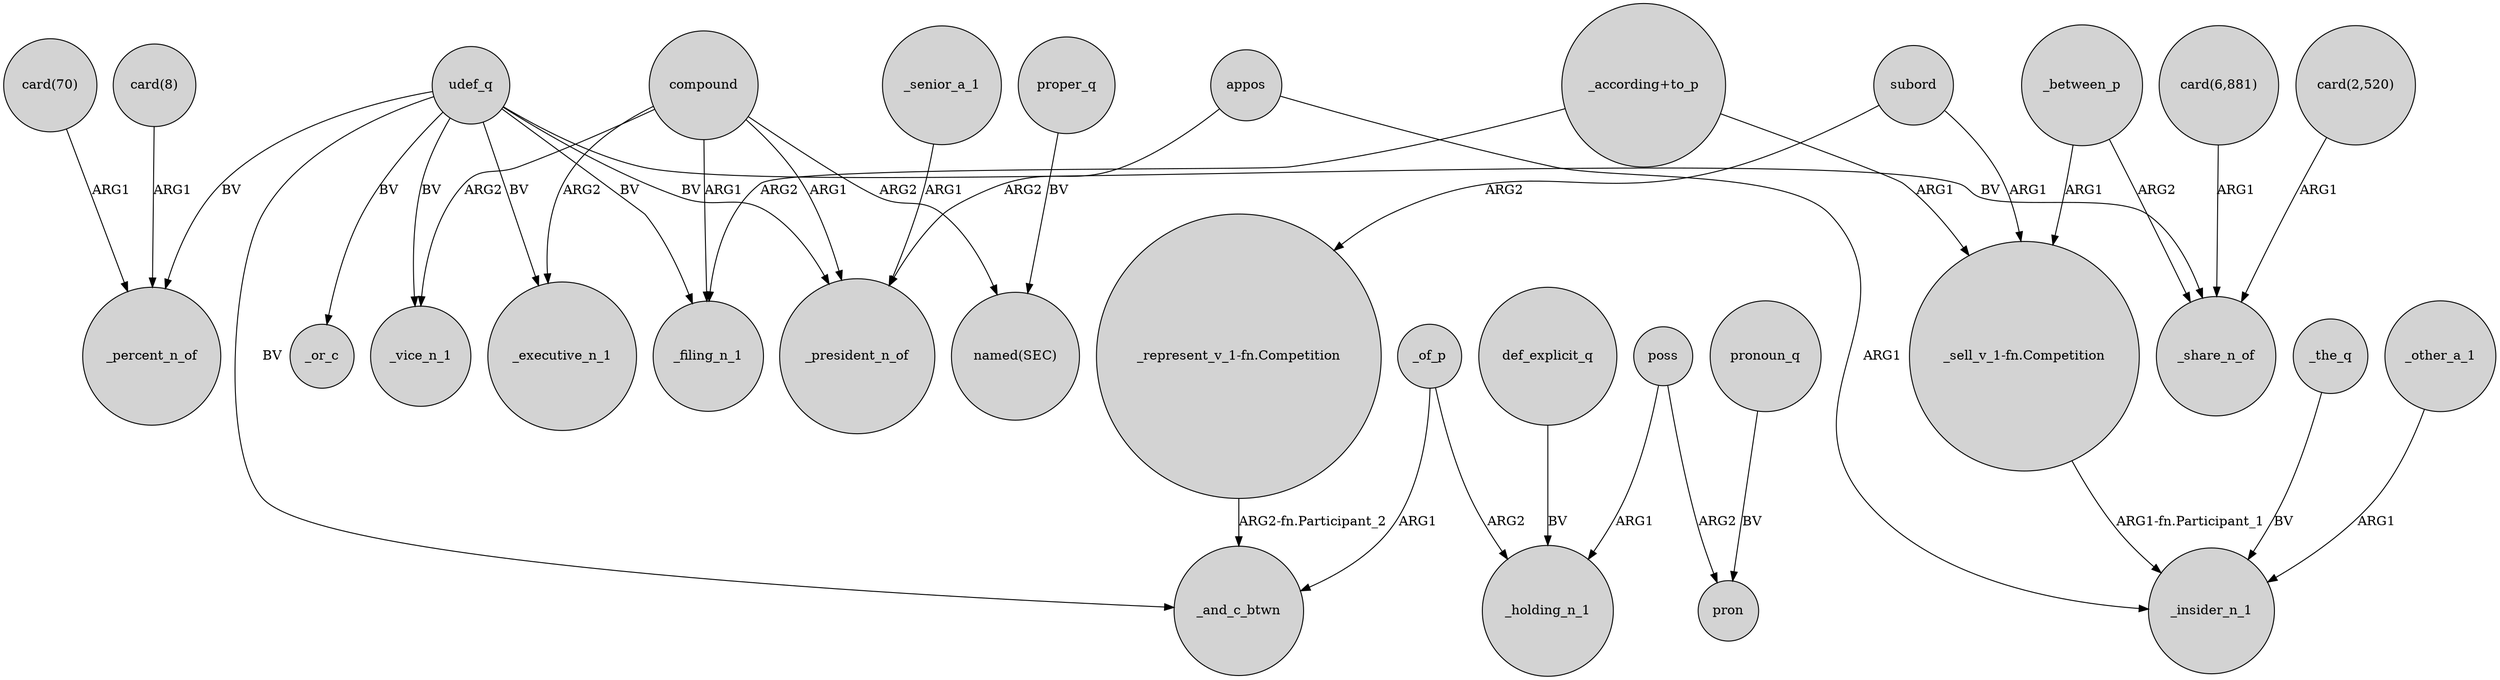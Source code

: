 digraph {
	node [shape=circle style=filled]
	"_sell_v_1-fn.Competition" -> _insider_n_1 [label="ARG1-fn.Participant_1"]
	appos -> _president_n_of [label=ARG2]
	"card(70)" -> _percent_n_of [label=ARG1]
	_the_q -> _insider_n_1 [label=BV]
	udef_q -> _and_c_btwn [label=BV]
	udef_q -> _filing_n_1 [label=BV]
	appos -> _insider_n_1 [label=ARG1]
	compound -> "named(SEC)" [label=ARG2]
	compound -> _filing_n_1 [label=ARG1]
	_between_p -> "_sell_v_1-fn.Competition" [label=ARG1]
	"card(8)" -> _percent_n_of [label=ARG1]
	udef_q -> _or_c [label=BV]
	pronoun_q -> pron [label=BV]
	proper_q -> "named(SEC)" [label=BV]
	udef_q -> _executive_n_1 [label=BV]
	poss -> pron [label=ARG2]
	udef_q -> _vice_n_1 [label=BV]
	"_according+to_p" -> _filing_n_1 [label=ARG2]
	udef_q -> _percent_n_of [label=BV]
	subord -> "_represent_v_1-fn.Competition" [label=ARG2]
	udef_q -> _share_n_of [label=BV]
	_between_p -> _share_n_of [label=ARG2]
	"_according+to_p" -> "_sell_v_1-fn.Competition" [label=ARG1]
	"card(6,881)" -> _share_n_of [label=ARG1]
	subord -> "_sell_v_1-fn.Competition" [label=ARG1]
	compound -> _executive_n_1 [label=ARG2]
	def_explicit_q -> _holding_n_1 [label=BV]
	compound -> _vice_n_1 [label=ARG2]
	poss -> _holding_n_1 [label=ARG1]
	"card(2,520)" -> _share_n_of [label=ARG1]
	compound -> _president_n_of [label=ARG1]
	_of_p -> _holding_n_1 [label=ARG2]
	udef_q -> _president_n_of [label=BV]
	"_represent_v_1-fn.Competition" -> _and_c_btwn [label="ARG2-fn.Participant_2"]
	_of_p -> _and_c_btwn [label=ARG1]
	_senior_a_1 -> _president_n_of [label=ARG1]
	_other_a_1 -> _insider_n_1 [label=ARG1]
}
